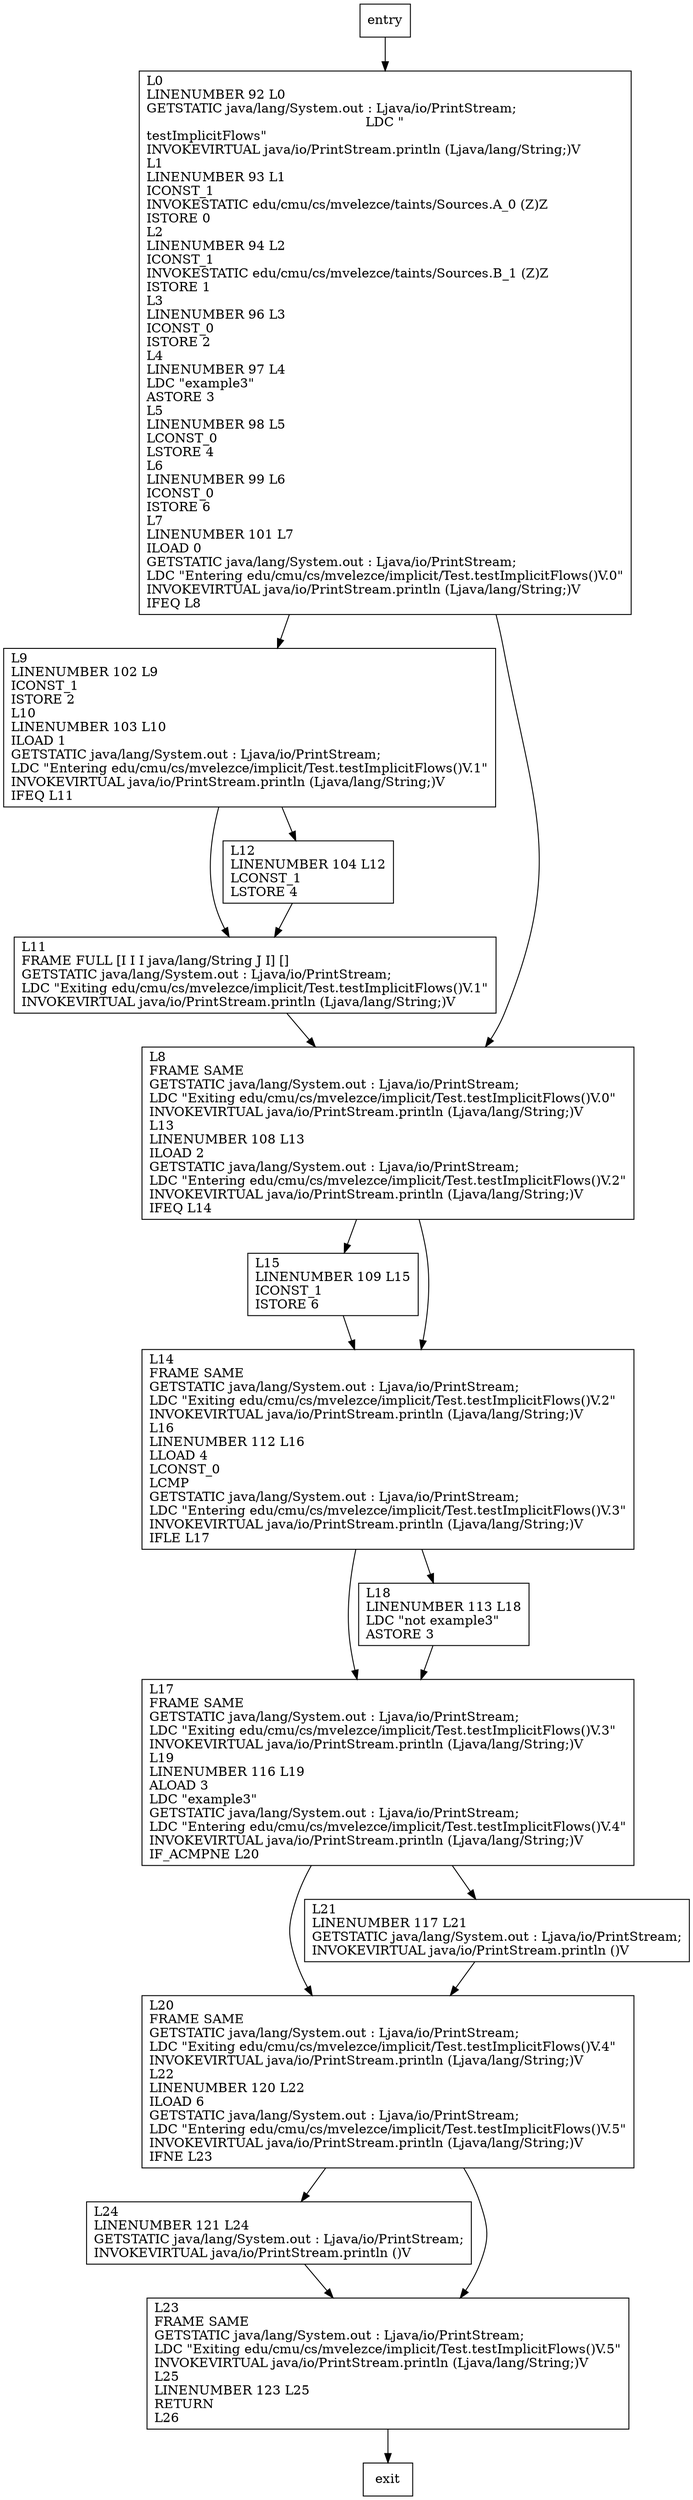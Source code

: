 digraph testImplicitFlows {
node [shape=record];
1201173937 [label="L11\lFRAME FULL [I I I java/lang/String J I] []\lGETSTATIC java/lang/System.out : Ljava/io/PrintStream;\lLDC \"Exiting edu/cmu/cs/mvelezce/implicit/Test.testImplicitFlows()V.1\"\lINVOKEVIRTUAL java/io/PrintStream.println (Ljava/lang/String;)V\l"];
1666726878 [label="L20\lFRAME SAME\lGETSTATIC java/lang/System.out : Ljava/io/PrintStream;\lLDC \"Exiting edu/cmu/cs/mvelezce/implicit/Test.testImplicitFlows()V.4\"\lINVOKEVIRTUAL java/io/PrintStream.println (Ljava/lang/String;)V\lL22\lLINENUMBER 120 L22\lILOAD 6\lGETSTATIC java/lang/System.out : Ljava/io/PrintStream;\lLDC \"Entering edu/cmu/cs/mvelezce/implicit/Test.testImplicitFlows()V.5\"\lINVOKEVIRTUAL java/io/PrintStream.println (Ljava/lang/String;)V\lIFNE L23\l"];
1110439174 [label="L9\lLINENUMBER 102 L9\lICONST_1\lISTORE 2\lL10\lLINENUMBER 103 L10\lILOAD 1\lGETSTATIC java/lang/System.out : Ljava/io/PrintStream;\lLDC \"Entering edu/cmu/cs/mvelezce/implicit/Test.testImplicitFlows()V.1\"\lINVOKEVIRTUAL java/io/PrintStream.println (Ljava/lang/String;)V\lIFEQ L11\l"];
1898858991 [label="L24\lLINENUMBER 121 L24\lGETSTATIC java/lang/System.out : Ljava/io/PrintStream;\lINVOKEVIRTUAL java/io/PrintStream.println ()V\l"];
1469036152 [label="L15\lLINENUMBER 109 L15\lICONST_1\lISTORE 6\l"];
787338613 [label="L0\lLINENUMBER 92 L0\lGETSTATIC java/lang/System.out : Ljava/io/PrintStream;\lLDC \"\ntestImplicitFlows\"\lINVOKEVIRTUAL java/io/PrintStream.println (Ljava/lang/String;)V\lL1\lLINENUMBER 93 L1\lICONST_1\lINVOKESTATIC edu/cmu/cs/mvelezce/taints/Sources.A_0 (Z)Z\lISTORE 0\lL2\lLINENUMBER 94 L2\lICONST_1\lINVOKESTATIC edu/cmu/cs/mvelezce/taints/Sources.B_1 (Z)Z\lISTORE 1\lL3\lLINENUMBER 96 L3\lICONST_0\lISTORE 2\lL4\lLINENUMBER 97 L4\lLDC \"example3\"\lASTORE 3\lL5\lLINENUMBER 98 L5\lLCONST_0\lLSTORE 4\lL6\lLINENUMBER 99 L6\lICONST_0\lISTORE 6\lL7\lLINENUMBER 101 L7\lILOAD 0\lGETSTATIC java/lang/System.out : Ljava/io/PrintStream;\lLDC \"Entering edu/cmu/cs/mvelezce/implicit/Test.testImplicitFlows()V.0\"\lINVOKEVIRTUAL java/io/PrintStream.println (Ljava/lang/String;)V\lIFEQ L8\l"];
1781922301 [label="L14\lFRAME SAME\lGETSTATIC java/lang/System.out : Ljava/io/PrintStream;\lLDC \"Exiting edu/cmu/cs/mvelezce/implicit/Test.testImplicitFlows()V.2\"\lINVOKEVIRTUAL java/io/PrintStream.println (Ljava/lang/String;)V\lL16\lLINENUMBER 112 L16\lLLOAD 4\lLCONST_0\lLCMP\lGETSTATIC java/lang/System.out : Ljava/io/PrintStream;\lLDC \"Entering edu/cmu/cs/mvelezce/implicit/Test.testImplicitFlows()V.3\"\lINVOKEVIRTUAL java/io/PrintStream.println (Ljava/lang/String;)V\lIFLE L17\l"];
127813194 [label="L12\lLINENUMBER 104 L12\lLCONST_1\lLSTORE 4\l"];
1396602053 [label="L17\lFRAME SAME\lGETSTATIC java/lang/System.out : Ljava/io/PrintStream;\lLDC \"Exiting edu/cmu/cs/mvelezce/implicit/Test.testImplicitFlows()V.3\"\lINVOKEVIRTUAL java/io/PrintStream.println (Ljava/lang/String;)V\lL19\lLINENUMBER 116 L19\lALOAD 3\lLDC \"example3\"\lGETSTATIC java/lang/System.out : Ljava/io/PrintStream;\lLDC \"Entering edu/cmu/cs/mvelezce/implicit/Test.testImplicitFlows()V.4\"\lINVOKEVIRTUAL java/io/PrintStream.println (Ljava/lang/String;)V\lIF_ACMPNE L20\l"];
1229876667 [label="L21\lLINENUMBER 117 L21\lGETSTATIC java/lang/System.out : Ljava/io/PrintStream;\lINVOKEVIRTUAL java/io/PrintStream.println ()V\l"];
644338942 [label="L18\lLINENUMBER 113 L18\lLDC \"not example3\"\lASTORE 3\l"];
1777774603 [label="L23\lFRAME SAME\lGETSTATIC java/lang/System.out : Ljava/io/PrintStream;\lLDC \"Exiting edu/cmu/cs/mvelezce/implicit/Test.testImplicitFlows()V.5\"\lINVOKEVIRTUAL java/io/PrintStream.println (Ljava/lang/String;)V\lL25\lLINENUMBER 123 L25\lRETURN\lL26\l"];
290427197 [label="L8\lFRAME SAME\lGETSTATIC java/lang/System.out : Ljava/io/PrintStream;\lLDC \"Exiting edu/cmu/cs/mvelezce/implicit/Test.testImplicitFlows()V.0\"\lINVOKEVIRTUAL java/io/PrintStream.println (Ljava/lang/String;)V\lL13\lLINENUMBER 108 L13\lILOAD 2\lGETSTATIC java/lang/System.out : Ljava/io/PrintStream;\lLDC \"Entering edu/cmu/cs/mvelezce/implicit/Test.testImplicitFlows()V.2\"\lINVOKEVIRTUAL java/io/PrintStream.println (Ljava/lang/String;)V\lIFEQ L14\l"];
entry;
exit;
1201173937 -> 290427197;
1666726878 -> 1898858991;
1666726878 -> 1777774603;
1110439174 -> 1201173937;
1110439174 -> 127813194;
1898858991 -> 1777774603;
1469036152 -> 1781922301;
787338613 -> 1110439174;
787338613 -> 290427197;
1781922301 -> 1396602053;
1781922301 -> 644338942;
127813194 -> 1201173937;
1396602053 -> 1666726878;
1396602053 -> 1229876667;
entry -> 787338613;
1229876667 -> 1666726878;
644338942 -> 1396602053;
1777774603 -> exit;
290427197 -> 1469036152;
290427197 -> 1781922301;
}
